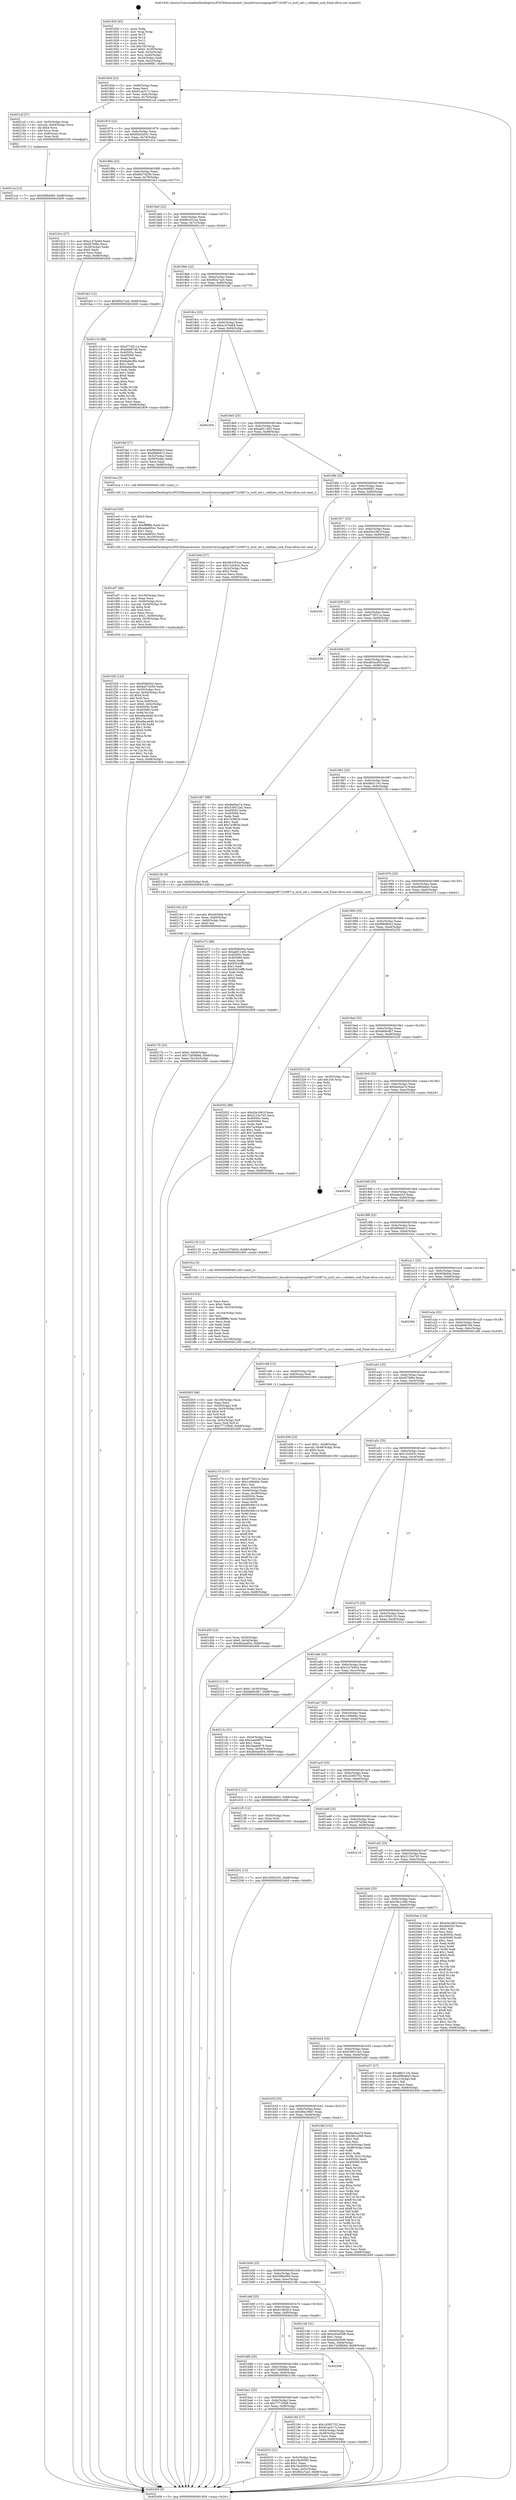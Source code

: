 digraph "0x401830" {
  label = "0x401830 (/mnt/c/Users/mathe/Desktop/tcc/POCII/binaries/extr_linuxdriversstagingrtl8712rtl871x_ioctl_set.c_validate_ssid_Final-ollvm.out::main(0))"
  labelloc = "t"
  node[shape=record]

  Entry [label="",width=0.3,height=0.3,shape=circle,fillcolor=black,style=filled]
  "0x40185d" [label="{
     0x40185d [23]\l
     | [instrs]\l
     &nbsp;&nbsp;0x40185d \<+3\>: mov -0x68(%rbp),%eax\l
     &nbsp;&nbsp;0x401860 \<+2\>: mov %eax,%ecx\l
     &nbsp;&nbsp;0x401862 \<+6\>: sub $0x81ae317c,%ecx\l
     &nbsp;&nbsp;0x401868 \<+3\>: mov %eax,-0x6c(%rbp)\l
     &nbsp;&nbsp;0x40186b \<+3\>: mov %ecx,-0x70(%rbp)\l
     &nbsp;&nbsp;0x40186e \<+6\>: je 00000000004021af \<main+0x97f\>\l
  }"]
  "0x4021af" [label="{
     0x4021af [27]\l
     | [instrs]\l
     &nbsp;&nbsp;0x4021af \<+4\>: mov -0x50(%rbp),%rax\l
     &nbsp;&nbsp;0x4021b3 \<+4\>: movslq -0x64(%rbp),%rcx\l
     &nbsp;&nbsp;0x4021b7 \<+4\>: shl $0x4,%rcx\l
     &nbsp;&nbsp;0x4021bb \<+3\>: add %rcx,%rax\l
     &nbsp;&nbsp;0x4021be \<+4\>: mov 0x8(%rax),%rax\l
     &nbsp;&nbsp;0x4021c2 \<+3\>: mov %rax,%rdi\l
     &nbsp;&nbsp;0x4021c5 \<+5\>: call 0000000000401030 \<free@plt\>\l
     | [calls]\l
     &nbsp;&nbsp;0x401030 \{1\} (unknown)\l
  }"]
  "0x401874" [label="{
     0x401874 [22]\l
     | [instrs]\l
     &nbsp;&nbsp;0x401874 \<+5\>: jmp 0000000000401879 \<main+0x49\>\l
     &nbsp;&nbsp;0x401879 \<+3\>: mov -0x6c(%rbp),%eax\l
     &nbsp;&nbsp;0x40187c \<+5\>: sub $0x82b2a051,%eax\l
     &nbsp;&nbsp;0x401881 \<+3\>: mov %eax,-0x74(%rbp)\l
     &nbsp;&nbsp;0x401884 \<+6\>: je 0000000000401d1e \<main+0x4ee\>\l
  }"]
  Exit [label="",width=0.3,height=0.3,shape=circle,fillcolor=black,style=filled,peripheries=2]
  "0x401d1e" [label="{
     0x401d1e [27]\l
     | [instrs]\l
     &nbsp;&nbsp;0x401d1e \<+5\>: mov $0xa147be64,%eax\l
     &nbsp;&nbsp;0x401d23 \<+5\>: mov $0xfd7bf9e,%ecx\l
     &nbsp;&nbsp;0x401d28 \<+3\>: mov -0x28(%rbp),%edx\l
     &nbsp;&nbsp;0x401d2b \<+3\>: cmp $0x0,%edx\l
     &nbsp;&nbsp;0x401d2e \<+3\>: cmove %ecx,%eax\l
     &nbsp;&nbsp;0x401d31 \<+3\>: mov %eax,-0x68(%rbp)\l
     &nbsp;&nbsp;0x401d34 \<+5\>: jmp 0000000000402409 \<main+0xbd9\>\l
  }"]
  "0x40188a" [label="{
     0x40188a [22]\l
     | [instrs]\l
     &nbsp;&nbsp;0x40188a \<+5\>: jmp 000000000040188f \<main+0x5f\>\l
     &nbsp;&nbsp;0x40188f \<+3\>: mov -0x6c(%rbp),%eax\l
     &nbsp;&nbsp;0x401892 \<+5\>: sub $0x8a07d256,%eax\l
     &nbsp;&nbsp;0x401897 \<+3\>: mov %eax,-0x78(%rbp)\l
     &nbsp;&nbsp;0x40189a \<+6\>: je 0000000000401fa3 \<main+0x773\>\l
  }"]
  "0x402201" [label="{
     0x402201 [12]\l
     | [instrs]\l
     &nbsp;&nbsp;0x402201 \<+7\>: movl $0x185b51f2,-0x68(%rbp)\l
     &nbsp;&nbsp;0x402208 \<+5\>: jmp 0000000000402409 \<main+0xbd9\>\l
  }"]
  "0x401fa3" [label="{
     0x401fa3 [12]\l
     | [instrs]\l
     &nbsp;&nbsp;0x401fa3 \<+7\>: movl $0x9f2a7ca5,-0x68(%rbp)\l
     &nbsp;&nbsp;0x401faa \<+5\>: jmp 0000000000402409 \<main+0xbd9\>\l
  }"]
  "0x4018a0" [label="{
     0x4018a0 [22]\l
     | [instrs]\l
     &nbsp;&nbsp;0x4018a0 \<+5\>: jmp 00000000004018a5 \<main+0x75\>\l
     &nbsp;&nbsp;0x4018a5 \<+3\>: mov -0x6c(%rbp),%eax\l
     &nbsp;&nbsp;0x4018a8 \<+5\>: sub $0x9b3351ea,%eax\l
     &nbsp;&nbsp;0x4018ad \<+3\>: mov %eax,-0x7c(%rbp)\l
     &nbsp;&nbsp;0x4018b0 \<+6\>: je 0000000000401c10 \<main+0x3e0\>\l
  }"]
  "0x4021ca" [label="{
     0x4021ca [12]\l
     | [instrs]\l
     &nbsp;&nbsp;0x4021ca \<+7\>: movl $0x59f6e060,-0x68(%rbp)\l
     &nbsp;&nbsp;0x4021d1 \<+5\>: jmp 0000000000402409 \<main+0xbd9\>\l
  }"]
  "0x401c10" [label="{
     0x401c10 [88]\l
     | [instrs]\l
     &nbsp;&nbsp;0x401c10 \<+5\>: mov $0xd77d511a,%eax\l
     &nbsp;&nbsp;0x401c15 \<+5\>: mov $0xb666746,%ecx\l
     &nbsp;&nbsp;0x401c1a \<+7\>: mov 0x40505c,%edx\l
     &nbsp;&nbsp;0x401c21 \<+7\>: mov 0x405060,%esi\l
     &nbsp;&nbsp;0x401c28 \<+2\>: mov %edx,%edi\l
     &nbsp;&nbsp;0x401c2a \<+6\>: add $0x6a6ecf6e,%edi\l
     &nbsp;&nbsp;0x401c30 \<+3\>: sub $0x1,%edi\l
     &nbsp;&nbsp;0x401c33 \<+6\>: sub $0x6a6ecf6e,%edi\l
     &nbsp;&nbsp;0x401c39 \<+3\>: imul %edi,%edx\l
     &nbsp;&nbsp;0x401c3c \<+3\>: and $0x1,%edx\l
     &nbsp;&nbsp;0x401c3f \<+3\>: cmp $0x0,%edx\l
     &nbsp;&nbsp;0x401c42 \<+4\>: sete %r8b\l
     &nbsp;&nbsp;0x401c46 \<+3\>: cmp $0xa,%esi\l
     &nbsp;&nbsp;0x401c49 \<+4\>: setl %r9b\l
     &nbsp;&nbsp;0x401c4d \<+3\>: mov %r8b,%r10b\l
     &nbsp;&nbsp;0x401c50 \<+3\>: and %r9b,%r10b\l
     &nbsp;&nbsp;0x401c53 \<+3\>: xor %r9b,%r8b\l
     &nbsp;&nbsp;0x401c56 \<+3\>: or %r8b,%r10b\l
     &nbsp;&nbsp;0x401c59 \<+4\>: test $0x1,%r10b\l
     &nbsp;&nbsp;0x401c5d \<+3\>: cmovne %ecx,%eax\l
     &nbsp;&nbsp;0x401c60 \<+3\>: mov %eax,-0x68(%rbp)\l
     &nbsp;&nbsp;0x401c63 \<+5\>: jmp 0000000000402409 \<main+0xbd9\>\l
  }"]
  "0x4018b6" [label="{
     0x4018b6 [22]\l
     | [instrs]\l
     &nbsp;&nbsp;0x4018b6 \<+5\>: jmp 00000000004018bb \<main+0x8b\>\l
     &nbsp;&nbsp;0x4018bb \<+3\>: mov -0x6c(%rbp),%eax\l
     &nbsp;&nbsp;0x4018be \<+5\>: sub $0x9f2a7ca5,%eax\l
     &nbsp;&nbsp;0x4018c3 \<+3\>: mov %eax,-0x80(%rbp)\l
     &nbsp;&nbsp;0x4018c6 \<+6\>: je 0000000000401faf \<main+0x77f\>\l
  }"]
  "0x40217b" [label="{
     0x40217b [25]\l
     | [instrs]\l
     &nbsp;&nbsp;0x40217b \<+7\>: movl $0x0,-0x64(%rbp)\l
     &nbsp;&nbsp;0x402182 \<+7\>: movl $0x72d58b8d,-0x68(%rbp)\l
     &nbsp;&nbsp;0x402189 \<+6\>: mov %eax,-0x10c(%rbp)\l
     &nbsp;&nbsp;0x40218f \<+5\>: jmp 0000000000402409 \<main+0xbd9\>\l
  }"]
  "0x401faf" [label="{
     0x401faf [27]\l
     | [instrs]\l
     &nbsp;&nbsp;0x401faf \<+5\>: mov $0xf98d8dc3,%eax\l
     &nbsp;&nbsp;0x401fb4 \<+5\>: mov $0x86bbd13,%ecx\l
     &nbsp;&nbsp;0x401fb9 \<+3\>: mov -0x5c(%rbp),%edx\l
     &nbsp;&nbsp;0x401fbc \<+3\>: cmp -0x58(%rbp),%edx\l
     &nbsp;&nbsp;0x401fbf \<+3\>: cmovl %ecx,%eax\l
     &nbsp;&nbsp;0x401fc2 \<+3\>: mov %eax,-0x68(%rbp)\l
     &nbsp;&nbsp;0x401fc5 \<+5\>: jmp 0000000000402409 \<main+0xbd9\>\l
  }"]
  "0x4018cc" [label="{
     0x4018cc [25]\l
     | [instrs]\l
     &nbsp;&nbsp;0x4018cc \<+5\>: jmp 00000000004018d1 \<main+0xa1\>\l
     &nbsp;&nbsp;0x4018d1 \<+3\>: mov -0x6c(%rbp),%eax\l
     &nbsp;&nbsp;0x4018d4 \<+5\>: sub $0xa147be64,%eax\l
     &nbsp;&nbsp;0x4018d9 \<+6\>: mov %eax,-0x84(%rbp)\l
     &nbsp;&nbsp;0x4018df \<+6\>: je 000000000040220d \<main+0x9dd\>\l
  }"]
  "0x402164" [label="{
     0x402164 [23]\l
     | [instrs]\l
     &nbsp;&nbsp;0x402164 \<+10\>: movabs $0x4030b6,%rdi\l
     &nbsp;&nbsp;0x40216e \<+3\>: mov %eax,-0x60(%rbp)\l
     &nbsp;&nbsp;0x402171 \<+3\>: mov -0x60(%rbp),%esi\l
     &nbsp;&nbsp;0x402174 \<+2\>: mov $0x0,%al\l
     &nbsp;&nbsp;0x402176 \<+5\>: call 0000000000401040 \<printf@plt\>\l
     | [calls]\l
     &nbsp;&nbsp;0x401040 \{1\} (unknown)\l
  }"]
  "0x40220d" [label="{
     0x40220d\l
  }", style=dashed]
  "0x4018e5" [label="{
     0x4018e5 [25]\l
     | [instrs]\l
     &nbsp;&nbsp;0x4018e5 \<+5\>: jmp 00000000004018ea \<main+0xba\>\l
     &nbsp;&nbsp;0x4018ea \<+3\>: mov -0x6c(%rbp),%eax\l
     &nbsp;&nbsp;0x4018ed \<+5\>: sub $0xabf11402,%eax\l
     &nbsp;&nbsp;0x4018f2 \<+6\>: mov %eax,-0x88(%rbp)\l
     &nbsp;&nbsp;0x4018f8 \<+6\>: je 0000000000401eca \<main+0x69a\>\l
  }"]
  "0x401bba" [label="{
     0x401bba\l
  }", style=dashed]
  "0x401eca" [label="{
     0x401eca [5]\l
     | [instrs]\l
     &nbsp;&nbsp;0x401eca \<+5\>: call 0000000000401160 \<next_i\>\l
     | [calls]\l
     &nbsp;&nbsp;0x401160 \{1\} (/mnt/c/Users/mathe/Desktop/tcc/POCII/binaries/extr_linuxdriversstagingrtl8712rtl871x_ioctl_set.c_validate_ssid_Final-ollvm.out::next_i)\l
  }"]
  "0x4018fe" [label="{
     0x4018fe [25]\l
     | [instrs]\l
     &nbsp;&nbsp;0x4018fe \<+5\>: jmp 0000000000401903 \<main+0xd3\>\l
     &nbsp;&nbsp;0x401903 \<+3\>: mov -0x6c(%rbp),%eax\l
     &nbsp;&nbsp;0x401906 \<+5\>: sub $0xc0e96fd1,%eax\l
     &nbsp;&nbsp;0x40190b \<+6\>: mov %eax,-0x8c(%rbp)\l
     &nbsp;&nbsp;0x401911 \<+6\>: je 0000000000401bdd \<main+0x3ad\>\l
  }"]
  "0x402033" [label="{
     0x402033 [31]\l
     | [instrs]\l
     &nbsp;&nbsp;0x402033 \<+3\>: mov -0x5c(%rbp),%eax\l
     &nbsp;&nbsp;0x402036 \<+5\>: sub $0x1fa30093,%eax\l
     &nbsp;&nbsp;0x40203b \<+3\>: add $0x1,%eax\l
     &nbsp;&nbsp;0x40203e \<+5\>: add $0x1fa30093,%eax\l
     &nbsp;&nbsp;0x402043 \<+3\>: mov %eax,-0x5c(%rbp)\l
     &nbsp;&nbsp;0x402046 \<+7\>: movl $0x9f2a7ca5,-0x68(%rbp)\l
     &nbsp;&nbsp;0x40204d \<+5\>: jmp 0000000000402409 \<main+0xbd9\>\l
  }"]
  "0x401bdd" [label="{
     0x401bdd [27]\l
     | [instrs]\l
     &nbsp;&nbsp;0x401bdd \<+5\>: mov $0x9b3351ea,%eax\l
     &nbsp;&nbsp;0x401be2 \<+5\>: mov $0x12cfc63c,%ecx\l
     &nbsp;&nbsp;0x401be7 \<+3\>: mov -0x2c(%rbp),%edx\l
     &nbsp;&nbsp;0x401bea \<+3\>: cmp $0x2,%edx\l
     &nbsp;&nbsp;0x401bed \<+3\>: cmovne %ecx,%eax\l
     &nbsp;&nbsp;0x401bf0 \<+3\>: mov %eax,-0x68(%rbp)\l
     &nbsp;&nbsp;0x401bf3 \<+5\>: jmp 0000000000402409 \<main+0xbd9\>\l
  }"]
  "0x401917" [label="{
     0x401917 [25]\l
     | [instrs]\l
     &nbsp;&nbsp;0x401917 \<+5\>: jmp 000000000040191c \<main+0xec\>\l
     &nbsp;&nbsp;0x40191c \<+3\>: mov -0x6c(%rbp),%eax\l
     &nbsp;&nbsp;0x40191f \<+5\>: sub $0xd3e1681f,%eax\l
     &nbsp;&nbsp;0x401924 \<+6\>: mov %eax,-0x90(%rbp)\l
     &nbsp;&nbsp;0x40192a \<+6\>: je 00000000004023f1 \<main+0xbc1\>\l
  }"]
  "0x402409" [label="{
     0x402409 [5]\l
     | [instrs]\l
     &nbsp;&nbsp;0x402409 \<+5\>: jmp 000000000040185d \<main+0x2d\>\l
  }"]
  "0x401830" [label="{
     0x401830 [45]\l
     | [instrs]\l
     &nbsp;&nbsp;0x401830 \<+1\>: push %rbp\l
     &nbsp;&nbsp;0x401831 \<+3\>: mov %rsp,%rbp\l
     &nbsp;&nbsp;0x401834 \<+2\>: push %r15\l
     &nbsp;&nbsp;0x401836 \<+2\>: push %r14\l
     &nbsp;&nbsp;0x401838 \<+2\>: push %r12\l
     &nbsp;&nbsp;0x40183a \<+1\>: push %rbx\l
     &nbsp;&nbsp;0x40183b \<+7\>: sub $0x100,%rsp\l
     &nbsp;&nbsp;0x401842 \<+7\>: movl $0x0,-0x30(%rbp)\l
     &nbsp;&nbsp;0x401849 \<+3\>: mov %edi,-0x34(%rbp)\l
     &nbsp;&nbsp;0x40184c \<+4\>: mov %rsi,-0x40(%rbp)\l
     &nbsp;&nbsp;0x401850 \<+3\>: mov -0x34(%rbp),%edi\l
     &nbsp;&nbsp;0x401853 \<+3\>: mov %edi,-0x2c(%rbp)\l
     &nbsp;&nbsp;0x401856 \<+7\>: movl $0xc0e96fd1,-0x68(%rbp)\l
  }"]
  "0x401ba1" [label="{
     0x401ba1 [25]\l
     | [instrs]\l
     &nbsp;&nbsp;0x401ba1 \<+5\>: jmp 0000000000401ba6 \<main+0x376\>\l
     &nbsp;&nbsp;0x401ba6 \<+3\>: mov -0x6c(%rbp),%eax\l
     &nbsp;&nbsp;0x401ba9 \<+5\>: sub $0x7771f5b8,%eax\l
     &nbsp;&nbsp;0x401bae \<+6\>: mov %eax,-0xf8(%rbp)\l
     &nbsp;&nbsp;0x401bb4 \<+6\>: je 0000000000402033 \<main+0x803\>\l
  }"]
  "0x4023f1" [label="{
     0x4023f1\l
  }", style=dashed]
  "0x401930" [label="{
     0x401930 [25]\l
     | [instrs]\l
     &nbsp;&nbsp;0x401930 \<+5\>: jmp 0000000000401935 \<main+0x105\>\l
     &nbsp;&nbsp;0x401935 \<+3\>: mov -0x6c(%rbp),%eax\l
     &nbsp;&nbsp;0x401938 \<+5\>: sub $0xd77d511a,%eax\l
     &nbsp;&nbsp;0x40193d \<+6\>: mov %eax,-0x94(%rbp)\l
     &nbsp;&nbsp;0x401943 \<+6\>: je 0000000000402338 \<main+0xb08\>\l
  }"]
  "0x402194" [label="{
     0x402194 [27]\l
     | [instrs]\l
     &nbsp;&nbsp;0x402194 \<+5\>: mov $0x1d392752,%eax\l
     &nbsp;&nbsp;0x402199 \<+5\>: mov $0x81ae317c,%ecx\l
     &nbsp;&nbsp;0x40219e \<+3\>: mov -0x64(%rbp),%edx\l
     &nbsp;&nbsp;0x4021a1 \<+3\>: cmp -0x48(%rbp),%edx\l
     &nbsp;&nbsp;0x4021a4 \<+3\>: cmovl %ecx,%eax\l
     &nbsp;&nbsp;0x4021a7 \<+3\>: mov %eax,-0x68(%rbp)\l
     &nbsp;&nbsp;0x4021aa \<+5\>: jmp 0000000000402409 \<main+0xbd9\>\l
  }"]
  "0x402338" [label="{
     0x402338\l
  }", style=dashed]
  "0x401949" [label="{
     0x401949 [25]\l
     | [instrs]\l
     &nbsp;&nbsp;0x401949 \<+5\>: jmp 000000000040194e \<main+0x11e\>\l
     &nbsp;&nbsp;0x40194e \<+3\>: mov -0x6c(%rbp),%eax\l
     &nbsp;&nbsp;0x401951 \<+5\>: sub $0xdb5aed54,%eax\l
     &nbsp;&nbsp;0x401956 \<+6\>: mov %eax,-0x98(%rbp)\l
     &nbsp;&nbsp;0x40195c \<+6\>: je 0000000000401d67 \<main+0x537\>\l
  }"]
  "0x401b88" [label="{
     0x401b88 [25]\l
     | [instrs]\l
     &nbsp;&nbsp;0x401b88 \<+5\>: jmp 0000000000401b8d \<main+0x35d\>\l
     &nbsp;&nbsp;0x401b8d \<+3\>: mov -0x6c(%rbp),%eax\l
     &nbsp;&nbsp;0x401b90 \<+5\>: sub $0x72d58b8d,%eax\l
     &nbsp;&nbsp;0x401b95 \<+6\>: mov %eax,-0xf4(%rbp)\l
     &nbsp;&nbsp;0x401b9b \<+6\>: je 0000000000402194 \<main+0x964\>\l
  }"]
  "0x401d67" [label="{
     0x401d67 [88]\l
     | [instrs]\l
     &nbsp;&nbsp;0x401d67 \<+5\>: mov $0xfee0aa74,%eax\l
     &nbsp;&nbsp;0x401d6c \<+5\>: mov $0x539512e2,%ecx\l
     &nbsp;&nbsp;0x401d71 \<+7\>: mov 0x40505c,%edx\l
     &nbsp;&nbsp;0x401d78 \<+7\>: mov 0x405060,%esi\l
     &nbsp;&nbsp;0x401d7f \<+2\>: mov %edx,%edi\l
     &nbsp;&nbsp;0x401d81 \<+6\>: sub $0x7a3ffc5e,%edi\l
     &nbsp;&nbsp;0x401d87 \<+3\>: sub $0x1,%edi\l
     &nbsp;&nbsp;0x401d8a \<+6\>: add $0x7a3ffc5e,%edi\l
     &nbsp;&nbsp;0x401d90 \<+3\>: imul %edi,%edx\l
     &nbsp;&nbsp;0x401d93 \<+3\>: and $0x1,%edx\l
     &nbsp;&nbsp;0x401d96 \<+3\>: cmp $0x0,%edx\l
     &nbsp;&nbsp;0x401d99 \<+4\>: sete %r8b\l
     &nbsp;&nbsp;0x401d9d \<+3\>: cmp $0xa,%esi\l
     &nbsp;&nbsp;0x401da0 \<+4\>: setl %r9b\l
     &nbsp;&nbsp;0x401da4 \<+3\>: mov %r8b,%r10b\l
     &nbsp;&nbsp;0x401da7 \<+3\>: and %r9b,%r10b\l
     &nbsp;&nbsp;0x401daa \<+3\>: xor %r9b,%r8b\l
     &nbsp;&nbsp;0x401dad \<+3\>: or %r8b,%r10b\l
     &nbsp;&nbsp;0x401db0 \<+4\>: test $0x1,%r10b\l
     &nbsp;&nbsp;0x401db4 \<+3\>: cmovne %ecx,%eax\l
     &nbsp;&nbsp;0x401db7 \<+3\>: mov %eax,-0x68(%rbp)\l
     &nbsp;&nbsp;0x401dba \<+5\>: jmp 0000000000402409 \<main+0xbd9\>\l
  }"]
  "0x401962" [label="{
     0x401962 [25]\l
     | [instrs]\l
     &nbsp;&nbsp;0x401962 \<+5\>: jmp 0000000000401967 \<main+0x137\>\l
     &nbsp;&nbsp;0x401967 \<+3\>: mov -0x6c(%rbp),%eax\l
     &nbsp;&nbsp;0x40196a \<+5\>: sub $0xdfe5110c,%eax\l
     &nbsp;&nbsp;0x40196f \<+6\>: mov %eax,-0x9c(%rbp)\l
     &nbsp;&nbsp;0x401975 \<+6\>: je 000000000040215b \<main+0x92b\>\l
  }"]
  "0x402306" [label="{
     0x402306\l
  }", style=dashed]
  "0x40215b" [label="{
     0x40215b [9]\l
     | [instrs]\l
     &nbsp;&nbsp;0x40215b \<+4\>: mov -0x50(%rbp),%rdi\l
     &nbsp;&nbsp;0x40215f \<+5\>: call 0000000000401240 \<validate_ssid\>\l
     | [calls]\l
     &nbsp;&nbsp;0x401240 \{1\} (/mnt/c/Users/mathe/Desktop/tcc/POCII/binaries/extr_linuxdriversstagingrtl8712rtl871x_ioctl_set.c_validate_ssid_Final-ollvm.out::validate_ssid)\l
  }"]
  "0x40197b" [label="{
     0x40197b [25]\l
     | [instrs]\l
     &nbsp;&nbsp;0x40197b \<+5\>: jmp 0000000000401980 \<main+0x150\>\l
     &nbsp;&nbsp;0x401980 \<+3\>: mov -0x6c(%rbp),%eax\l
     &nbsp;&nbsp;0x401983 \<+5\>: sub $0xe980a6a5,%eax\l
     &nbsp;&nbsp;0x401988 \<+6\>: mov %eax,-0xa0(%rbp)\l
     &nbsp;&nbsp;0x40198e \<+6\>: je 0000000000401e72 \<main+0x642\>\l
  }"]
  "0x401b6f" [label="{
     0x401b6f [25]\l
     | [instrs]\l
     &nbsp;&nbsp;0x401b6f \<+5\>: jmp 0000000000401b74 \<main+0x344\>\l
     &nbsp;&nbsp;0x401b74 \<+3\>: mov -0x6c(%rbp),%eax\l
     &nbsp;&nbsp;0x401b77 \<+5\>: sub $0x61482bc3,%eax\l
     &nbsp;&nbsp;0x401b7c \<+6\>: mov %eax,-0xf0(%rbp)\l
     &nbsp;&nbsp;0x401b82 \<+6\>: je 0000000000402306 \<main+0xad6\>\l
  }"]
  "0x401e72" [label="{
     0x401e72 [88]\l
     | [instrs]\l
     &nbsp;&nbsp;0x401e72 \<+5\>: mov $0x95db944,%eax\l
     &nbsp;&nbsp;0x401e77 \<+5\>: mov $0xabf11402,%ecx\l
     &nbsp;&nbsp;0x401e7c \<+7\>: mov 0x40505c,%edx\l
     &nbsp;&nbsp;0x401e83 \<+7\>: mov 0x405060,%esi\l
     &nbsp;&nbsp;0x401e8a \<+2\>: mov %edx,%edi\l
     &nbsp;&nbsp;0x401e8c \<+6\>: add $0x9352eff8,%edi\l
     &nbsp;&nbsp;0x401e92 \<+3\>: sub $0x1,%edi\l
     &nbsp;&nbsp;0x401e95 \<+6\>: sub $0x9352eff8,%edi\l
     &nbsp;&nbsp;0x401e9b \<+3\>: imul %edi,%edx\l
     &nbsp;&nbsp;0x401e9e \<+3\>: and $0x1,%edx\l
     &nbsp;&nbsp;0x401ea1 \<+3\>: cmp $0x0,%edx\l
     &nbsp;&nbsp;0x401ea4 \<+4\>: sete %r8b\l
     &nbsp;&nbsp;0x401ea8 \<+3\>: cmp $0xa,%esi\l
     &nbsp;&nbsp;0x401eab \<+4\>: setl %r9b\l
     &nbsp;&nbsp;0x401eaf \<+3\>: mov %r8b,%r10b\l
     &nbsp;&nbsp;0x401eb2 \<+3\>: and %r9b,%r10b\l
     &nbsp;&nbsp;0x401eb5 \<+3\>: xor %r9b,%r8b\l
     &nbsp;&nbsp;0x401eb8 \<+3\>: or %r8b,%r10b\l
     &nbsp;&nbsp;0x401ebb \<+4\>: test $0x1,%r10b\l
     &nbsp;&nbsp;0x401ebf \<+3\>: cmovne %ecx,%eax\l
     &nbsp;&nbsp;0x401ec2 \<+3\>: mov %eax,-0x68(%rbp)\l
     &nbsp;&nbsp;0x401ec5 \<+5\>: jmp 0000000000402409 \<main+0xbd9\>\l
  }"]
  "0x401994" [label="{
     0x401994 [25]\l
     | [instrs]\l
     &nbsp;&nbsp;0x401994 \<+5\>: jmp 0000000000401999 \<main+0x169\>\l
     &nbsp;&nbsp;0x401999 \<+3\>: mov -0x6c(%rbp),%eax\l
     &nbsp;&nbsp;0x40199c \<+5\>: sub $0xf98d8dc3,%eax\l
     &nbsp;&nbsp;0x4019a1 \<+6\>: mov %eax,-0xa4(%rbp)\l
     &nbsp;&nbsp;0x4019a7 \<+6\>: je 0000000000402052 \<main+0x822\>\l
  }"]
  "0x4021d6" [label="{
     0x4021d6 [31]\l
     | [instrs]\l
     &nbsp;&nbsp;0x4021d6 \<+3\>: mov -0x64(%rbp),%eax\l
     &nbsp;&nbsp;0x4021d9 \<+5\>: add $0xa45ed5d6,%eax\l
     &nbsp;&nbsp;0x4021de \<+3\>: add $0x1,%eax\l
     &nbsp;&nbsp;0x4021e1 \<+5\>: sub $0xa45ed5d6,%eax\l
     &nbsp;&nbsp;0x4021e6 \<+3\>: mov %eax,-0x64(%rbp)\l
     &nbsp;&nbsp;0x4021e9 \<+7\>: movl $0x72d58b8d,-0x68(%rbp)\l
     &nbsp;&nbsp;0x4021f0 \<+5\>: jmp 0000000000402409 \<main+0xbd9\>\l
  }"]
  "0x402052" [label="{
     0x402052 [88]\l
     | [instrs]\l
     &nbsp;&nbsp;0x402052 \<+5\>: mov $0xd3e1681f,%eax\l
     &nbsp;&nbsp;0x402057 \<+5\>: mov $0x2133e745,%ecx\l
     &nbsp;&nbsp;0x40205c \<+7\>: mov 0x40505c,%edx\l
     &nbsp;&nbsp;0x402063 \<+7\>: mov 0x405060,%esi\l
     &nbsp;&nbsp;0x40206a \<+2\>: mov %edx,%edi\l
     &nbsp;&nbsp;0x40206c \<+6\>: sub $0x7ac84ece,%edi\l
     &nbsp;&nbsp;0x402072 \<+3\>: sub $0x1,%edi\l
     &nbsp;&nbsp;0x402075 \<+6\>: add $0x7ac84ece,%edi\l
     &nbsp;&nbsp;0x40207b \<+3\>: imul %edi,%edx\l
     &nbsp;&nbsp;0x40207e \<+3\>: and $0x1,%edx\l
     &nbsp;&nbsp;0x402081 \<+3\>: cmp $0x0,%edx\l
     &nbsp;&nbsp;0x402084 \<+4\>: sete %r8b\l
     &nbsp;&nbsp;0x402088 \<+3\>: cmp $0xa,%esi\l
     &nbsp;&nbsp;0x40208b \<+4\>: setl %r9b\l
     &nbsp;&nbsp;0x40208f \<+3\>: mov %r8b,%r10b\l
     &nbsp;&nbsp;0x402092 \<+3\>: and %r9b,%r10b\l
     &nbsp;&nbsp;0x402095 \<+3\>: xor %r9b,%r8b\l
     &nbsp;&nbsp;0x402098 \<+3\>: or %r8b,%r10b\l
     &nbsp;&nbsp;0x40209b \<+4\>: test $0x1,%r10b\l
     &nbsp;&nbsp;0x40209f \<+3\>: cmovne %ecx,%eax\l
     &nbsp;&nbsp;0x4020a2 \<+3\>: mov %eax,-0x68(%rbp)\l
     &nbsp;&nbsp;0x4020a5 \<+5\>: jmp 0000000000402409 \<main+0xbd9\>\l
  }"]
  "0x4019ad" [label="{
     0x4019ad [25]\l
     | [instrs]\l
     &nbsp;&nbsp;0x4019ad \<+5\>: jmp 00000000004019b2 \<main+0x182\>\l
     &nbsp;&nbsp;0x4019b2 \<+3\>: mov -0x6c(%rbp),%eax\l
     &nbsp;&nbsp;0x4019b5 \<+5\>: sub $0xfa69cdb7,%eax\l
     &nbsp;&nbsp;0x4019ba \<+6\>: mov %eax,-0xa8(%rbp)\l
     &nbsp;&nbsp;0x4019c0 \<+6\>: je 0000000000402325 \<main+0xaf5\>\l
  }"]
  "0x401b56" [label="{
     0x401b56 [25]\l
     | [instrs]\l
     &nbsp;&nbsp;0x401b56 \<+5\>: jmp 0000000000401b5b \<main+0x32b\>\l
     &nbsp;&nbsp;0x401b5b \<+3\>: mov -0x6c(%rbp),%eax\l
     &nbsp;&nbsp;0x401b5e \<+5\>: sub $0x59f6e060,%eax\l
     &nbsp;&nbsp;0x401b63 \<+6\>: mov %eax,-0xec(%rbp)\l
     &nbsp;&nbsp;0x401b69 \<+6\>: je 00000000004021d6 \<main+0x9a6\>\l
  }"]
  "0x402325" [label="{
     0x402325 [19]\l
     | [instrs]\l
     &nbsp;&nbsp;0x402325 \<+3\>: mov -0x30(%rbp),%eax\l
     &nbsp;&nbsp;0x402328 \<+7\>: add $0x100,%rsp\l
     &nbsp;&nbsp;0x40232f \<+1\>: pop %rbx\l
     &nbsp;&nbsp;0x402330 \<+2\>: pop %r12\l
     &nbsp;&nbsp;0x402332 \<+2\>: pop %r14\l
     &nbsp;&nbsp;0x402334 \<+2\>: pop %r15\l
     &nbsp;&nbsp;0x402336 \<+1\>: pop %rbp\l
     &nbsp;&nbsp;0x402337 \<+1\>: ret\l
  }"]
  "0x4019c6" [label="{
     0x4019c6 [25]\l
     | [instrs]\l
     &nbsp;&nbsp;0x4019c6 \<+5\>: jmp 00000000004019cb \<main+0x19b\>\l
     &nbsp;&nbsp;0x4019cb \<+3\>: mov -0x6c(%rbp),%eax\l
     &nbsp;&nbsp;0x4019ce \<+5\>: sub $0xfee0aa74,%eax\l
     &nbsp;&nbsp;0x4019d3 \<+6\>: mov %eax,-0xac(%rbp)\l
     &nbsp;&nbsp;0x4019d9 \<+6\>: je 0000000000402354 \<main+0xb24\>\l
  }"]
  "0x402271" [label="{
     0x402271\l
  }", style=dashed]
  "0x402354" [label="{
     0x402354\l
  }", style=dashed]
  "0x4019df" [label="{
     0x4019df [25]\l
     | [instrs]\l
     &nbsp;&nbsp;0x4019df \<+5\>: jmp 00000000004019e4 \<main+0x1b4\>\l
     &nbsp;&nbsp;0x4019e4 \<+3\>: mov -0x6c(%rbp),%eax\l
     &nbsp;&nbsp;0x4019e7 \<+5\>: sub $0x4de203,%eax\l
     &nbsp;&nbsp;0x4019ec \<+6\>: mov %eax,-0xb0(%rbp)\l
     &nbsp;&nbsp;0x4019f2 \<+6\>: je 0000000000402130 \<main+0x900\>\l
  }"]
  "0x402003" [label="{
     0x402003 [48]\l
     | [instrs]\l
     &nbsp;&nbsp;0x402003 \<+6\>: mov -0x108(%rbp),%ecx\l
     &nbsp;&nbsp;0x402009 \<+3\>: imul %eax,%ecx\l
     &nbsp;&nbsp;0x40200c \<+4\>: mov -0x50(%rbp),%r8\l
     &nbsp;&nbsp;0x402010 \<+4\>: movslq -0x54(%rbp),%r9\l
     &nbsp;&nbsp;0x402014 \<+4\>: shl $0x4,%r9\l
     &nbsp;&nbsp;0x402018 \<+3\>: add %r9,%r8\l
     &nbsp;&nbsp;0x40201b \<+4\>: mov 0x8(%r8),%r8\l
     &nbsp;&nbsp;0x40201f \<+4\>: movslq -0x5c(%rbp),%r9\l
     &nbsp;&nbsp;0x402023 \<+4\>: mov %ecx,(%r8,%r9,4)\l
     &nbsp;&nbsp;0x402027 \<+7\>: movl $0x7771f5b8,-0x68(%rbp)\l
     &nbsp;&nbsp;0x40202e \<+5\>: jmp 0000000000402409 \<main+0xbd9\>\l
  }"]
  "0x402130" [label="{
     0x402130 [12]\l
     | [instrs]\l
     &nbsp;&nbsp;0x402130 \<+7\>: movl $0x1c27b924,-0x68(%rbp)\l
     &nbsp;&nbsp;0x402137 \<+5\>: jmp 0000000000402409 \<main+0xbd9\>\l
  }"]
  "0x4019f8" [label="{
     0x4019f8 [25]\l
     | [instrs]\l
     &nbsp;&nbsp;0x4019f8 \<+5\>: jmp 00000000004019fd \<main+0x1cd\>\l
     &nbsp;&nbsp;0x4019fd \<+3\>: mov -0x6c(%rbp),%eax\l
     &nbsp;&nbsp;0x401a00 \<+5\>: sub $0x86bbd13,%eax\l
     &nbsp;&nbsp;0x401a05 \<+6\>: mov %eax,-0xb4(%rbp)\l
     &nbsp;&nbsp;0x401a0b \<+6\>: je 0000000000401fca \<main+0x79a\>\l
  }"]
  "0x401fcf" [label="{
     0x401fcf [52]\l
     | [instrs]\l
     &nbsp;&nbsp;0x401fcf \<+2\>: xor %ecx,%ecx\l
     &nbsp;&nbsp;0x401fd1 \<+5\>: mov $0x2,%edx\l
     &nbsp;&nbsp;0x401fd6 \<+6\>: mov %edx,-0x104(%rbp)\l
     &nbsp;&nbsp;0x401fdc \<+1\>: cltd\l
     &nbsp;&nbsp;0x401fdd \<+6\>: mov -0x104(%rbp),%esi\l
     &nbsp;&nbsp;0x401fe3 \<+2\>: idiv %esi\l
     &nbsp;&nbsp;0x401fe5 \<+6\>: imul $0xfffffffe,%edx,%edx\l
     &nbsp;&nbsp;0x401feb \<+2\>: mov %ecx,%edi\l
     &nbsp;&nbsp;0x401fed \<+2\>: sub %edx,%edi\l
     &nbsp;&nbsp;0x401fef \<+2\>: mov %ecx,%edx\l
     &nbsp;&nbsp;0x401ff1 \<+3\>: sub $0x1,%edx\l
     &nbsp;&nbsp;0x401ff4 \<+2\>: add %edx,%edi\l
     &nbsp;&nbsp;0x401ff6 \<+2\>: sub %edi,%ecx\l
     &nbsp;&nbsp;0x401ff8 \<+6\>: mov %ecx,-0x108(%rbp)\l
     &nbsp;&nbsp;0x401ffe \<+5\>: call 0000000000401160 \<next_i\>\l
     | [calls]\l
     &nbsp;&nbsp;0x401160 \{1\} (/mnt/c/Users/mathe/Desktop/tcc/POCII/binaries/extr_linuxdriversstagingrtl8712rtl871x_ioctl_set.c_validate_ssid_Final-ollvm.out::next_i)\l
  }"]
  "0x401fca" [label="{
     0x401fca [5]\l
     | [instrs]\l
     &nbsp;&nbsp;0x401fca \<+5\>: call 0000000000401160 \<next_i\>\l
     | [calls]\l
     &nbsp;&nbsp;0x401160 \{1\} (/mnt/c/Users/mathe/Desktop/tcc/POCII/binaries/extr_linuxdriversstagingrtl8712rtl871x_ioctl_set.c_validate_ssid_Final-ollvm.out::next_i)\l
  }"]
  "0x401a11" [label="{
     0x401a11 [25]\l
     | [instrs]\l
     &nbsp;&nbsp;0x401a11 \<+5\>: jmp 0000000000401a16 \<main+0x1e6\>\l
     &nbsp;&nbsp;0x401a16 \<+3\>: mov -0x6c(%rbp),%eax\l
     &nbsp;&nbsp;0x401a19 \<+5\>: sub $0x95db944,%eax\l
     &nbsp;&nbsp;0x401a1e \<+6\>: mov %eax,-0xb8(%rbp)\l
     &nbsp;&nbsp;0x401a24 \<+6\>: je 0000000000402360 \<main+0xb30\>\l
  }"]
  "0x401f28" [label="{
     0x401f28 [123]\l
     | [instrs]\l
     &nbsp;&nbsp;0x401f28 \<+5\>: mov $0x95db944,%ecx\l
     &nbsp;&nbsp;0x401f2d \<+5\>: mov $0x8a07d256,%edx\l
     &nbsp;&nbsp;0x401f32 \<+4\>: mov -0x50(%rbp),%rsi\l
     &nbsp;&nbsp;0x401f36 \<+4\>: movslq -0x54(%rbp),%rdi\l
     &nbsp;&nbsp;0x401f3a \<+4\>: shl $0x4,%rdi\l
     &nbsp;&nbsp;0x401f3e \<+3\>: add %rdi,%rsi\l
     &nbsp;&nbsp;0x401f41 \<+4\>: mov %rax,0x8(%rsi)\l
     &nbsp;&nbsp;0x401f45 \<+7\>: movl $0x0,-0x5c(%rbp)\l
     &nbsp;&nbsp;0x401f4c \<+8\>: mov 0x40505c,%r8d\l
     &nbsp;&nbsp;0x401f54 \<+8\>: mov 0x405060,%r9d\l
     &nbsp;&nbsp;0x401f5c \<+3\>: mov %r8d,%r10d\l
     &nbsp;&nbsp;0x401f5f \<+7\>: sub $0xa9aca646,%r10d\l
     &nbsp;&nbsp;0x401f66 \<+4\>: sub $0x1,%r10d\l
     &nbsp;&nbsp;0x401f6a \<+7\>: add $0xa9aca646,%r10d\l
     &nbsp;&nbsp;0x401f71 \<+4\>: imul %r10d,%r8d\l
     &nbsp;&nbsp;0x401f75 \<+4\>: and $0x1,%r8d\l
     &nbsp;&nbsp;0x401f79 \<+4\>: cmp $0x0,%r8d\l
     &nbsp;&nbsp;0x401f7d \<+4\>: sete %r11b\l
     &nbsp;&nbsp;0x401f81 \<+4\>: cmp $0xa,%r9d\l
     &nbsp;&nbsp;0x401f85 \<+3\>: setl %bl\l
     &nbsp;&nbsp;0x401f88 \<+3\>: mov %r11b,%r14b\l
     &nbsp;&nbsp;0x401f8b \<+3\>: and %bl,%r14b\l
     &nbsp;&nbsp;0x401f8e \<+3\>: xor %bl,%r11b\l
     &nbsp;&nbsp;0x401f91 \<+3\>: or %r11b,%r14b\l
     &nbsp;&nbsp;0x401f94 \<+4\>: test $0x1,%r14b\l
     &nbsp;&nbsp;0x401f98 \<+3\>: cmovne %edx,%ecx\l
     &nbsp;&nbsp;0x401f9b \<+3\>: mov %ecx,-0x68(%rbp)\l
     &nbsp;&nbsp;0x401f9e \<+5\>: jmp 0000000000402409 \<main+0xbd9\>\l
  }"]
  "0x402360" [label="{
     0x402360\l
  }", style=dashed]
  "0x401a2a" [label="{
     0x401a2a [25]\l
     | [instrs]\l
     &nbsp;&nbsp;0x401a2a \<+5\>: jmp 0000000000401a2f \<main+0x1ff\>\l
     &nbsp;&nbsp;0x401a2f \<+3\>: mov -0x6c(%rbp),%eax\l
     &nbsp;&nbsp;0x401a32 \<+5\>: sub $0xb666746,%eax\l
     &nbsp;&nbsp;0x401a37 \<+6\>: mov %eax,-0xbc(%rbp)\l
     &nbsp;&nbsp;0x401a3d \<+6\>: je 0000000000401c68 \<main+0x438\>\l
  }"]
  "0x401ef7" [label="{
     0x401ef7 [49]\l
     | [instrs]\l
     &nbsp;&nbsp;0x401ef7 \<+6\>: mov -0x100(%rbp),%ecx\l
     &nbsp;&nbsp;0x401efd \<+3\>: imul %eax,%ecx\l
     &nbsp;&nbsp;0x401f00 \<+4\>: mov -0x50(%rbp),%rsi\l
     &nbsp;&nbsp;0x401f04 \<+4\>: movslq -0x54(%rbp),%rdi\l
     &nbsp;&nbsp;0x401f08 \<+4\>: shl $0x4,%rdi\l
     &nbsp;&nbsp;0x401f0c \<+3\>: add %rdi,%rsi\l
     &nbsp;&nbsp;0x401f0f \<+2\>: mov %ecx,(%rsi)\l
     &nbsp;&nbsp;0x401f11 \<+7\>: movl $0x1,-0x58(%rbp)\l
     &nbsp;&nbsp;0x401f18 \<+4\>: movslq -0x58(%rbp),%rsi\l
     &nbsp;&nbsp;0x401f1c \<+4\>: shl $0x2,%rsi\l
     &nbsp;&nbsp;0x401f20 \<+3\>: mov %rsi,%rdi\l
     &nbsp;&nbsp;0x401f23 \<+5\>: call 0000000000401050 \<malloc@plt\>\l
     | [calls]\l
     &nbsp;&nbsp;0x401050 \{1\} (unknown)\l
  }"]
  "0x401c68" [label="{
     0x401c68 [13]\l
     | [instrs]\l
     &nbsp;&nbsp;0x401c68 \<+4\>: mov -0x40(%rbp),%rax\l
     &nbsp;&nbsp;0x401c6c \<+4\>: mov 0x8(%rax),%rdi\l
     &nbsp;&nbsp;0x401c70 \<+5\>: call 0000000000401060 \<atoi@plt\>\l
     | [calls]\l
     &nbsp;&nbsp;0x401060 \{1\} (unknown)\l
  }"]
  "0x401a43" [label="{
     0x401a43 [25]\l
     | [instrs]\l
     &nbsp;&nbsp;0x401a43 \<+5\>: jmp 0000000000401a48 \<main+0x218\>\l
     &nbsp;&nbsp;0x401a48 \<+3\>: mov -0x6c(%rbp),%eax\l
     &nbsp;&nbsp;0x401a4b \<+5\>: sub $0xfd7bf9e,%eax\l
     &nbsp;&nbsp;0x401a50 \<+6\>: mov %eax,-0xc0(%rbp)\l
     &nbsp;&nbsp;0x401a56 \<+6\>: je 0000000000401d39 \<main+0x509\>\l
  }"]
  "0x401c75" [label="{
     0x401c75 [157]\l
     | [instrs]\l
     &nbsp;&nbsp;0x401c75 \<+5\>: mov $0xd77d511a,%ecx\l
     &nbsp;&nbsp;0x401c7a \<+5\>: mov $0x1c69ebbc,%edx\l
     &nbsp;&nbsp;0x401c7f \<+3\>: mov $0x1,%sil\l
     &nbsp;&nbsp;0x401c82 \<+3\>: mov %eax,-0x44(%rbp)\l
     &nbsp;&nbsp;0x401c85 \<+3\>: mov -0x44(%rbp),%eax\l
     &nbsp;&nbsp;0x401c88 \<+3\>: mov %eax,-0x28(%rbp)\l
     &nbsp;&nbsp;0x401c8b \<+7\>: mov 0x40505c,%eax\l
     &nbsp;&nbsp;0x401c92 \<+8\>: mov 0x405060,%r8d\l
     &nbsp;&nbsp;0x401c9a \<+3\>: mov %eax,%r9d\l
     &nbsp;&nbsp;0x401c9d \<+7\>: sub $0x80c66c1d,%r9d\l
     &nbsp;&nbsp;0x401ca4 \<+4\>: sub $0x1,%r9d\l
     &nbsp;&nbsp;0x401ca8 \<+7\>: add $0x80c66c1d,%r9d\l
     &nbsp;&nbsp;0x401caf \<+4\>: imul %r9d,%eax\l
     &nbsp;&nbsp;0x401cb3 \<+3\>: and $0x1,%eax\l
     &nbsp;&nbsp;0x401cb6 \<+3\>: cmp $0x0,%eax\l
     &nbsp;&nbsp;0x401cb9 \<+4\>: sete %r10b\l
     &nbsp;&nbsp;0x401cbd \<+4\>: cmp $0xa,%r8d\l
     &nbsp;&nbsp;0x401cc1 \<+4\>: setl %r11b\l
     &nbsp;&nbsp;0x401cc5 \<+3\>: mov %r10b,%bl\l
     &nbsp;&nbsp;0x401cc8 \<+3\>: xor $0xff,%bl\l
     &nbsp;&nbsp;0x401ccb \<+3\>: mov %r11b,%r14b\l
     &nbsp;&nbsp;0x401cce \<+4\>: xor $0xff,%r14b\l
     &nbsp;&nbsp;0x401cd2 \<+4\>: xor $0x1,%sil\l
     &nbsp;&nbsp;0x401cd6 \<+3\>: mov %bl,%r15b\l
     &nbsp;&nbsp;0x401cd9 \<+4\>: and $0xff,%r15b\l
     &nbsp;&nbsp;0x401cdd \<+3\>: and %sil,%r10b\l
     &nbsp;&nbsp;0x401ce0 \<+3\>: mov %r14b,%r12b\l
     &nbsp;&nbsp;0x401ce3 \<+4\>: and $0xff,%r12b\l
     &nbsp;&nbsp;0x401ce7 \<+3\>: and %sil,%r11b\l
     &nbsp;&nbsp;0x401cea \<+3\>: or %r10b,%r15b\l
     &nbsp;&nbsp;0x401ced \<+3\>: or %r11b,%r12b\l
     &nbsp;&nbsp;0x401cf0 \<+3\>: xor %r12b,%r15b\l
     &nbsp;&nbsp;0x401cf3 \<+3\>: or %r14b,%bl\l
     &nbsp;&nbsp;0x401cf6 \<+3\>: xor $0xff,%bl\l
     &nbsp;&nbsp;0x401cf9 \<+4\>: or $0x1,%sil\l
     &nbsp;&nbsp;0x401cfd \<+3\>: and %sil,%bl\l
     &nbsp;&nbsp;0x401d00 \<+3\>: or %bl,%r15b\l
     &nbsp;&nbsp;0x401d03 \<+4\>: test $0x1,%r15b\l
     &nbsp;&nbsp;0x401d07 \<+3\>: cmovne %edx,%ecx\l
     &nbsp;&nbsp;0x401d0a \<+3\>: mov %ecx,-0x68(%rbp)\l
     &nbsp;&nbsp;0x401d0d \<+5\>: jmp 0000000000402409 \<main+0xbd9\>\l
  }"]
  "0x401ecf" [label="{
     0x401ecf [40]\l
     | [instrs]\l
     &nbsp;&nbsp;0x401ecf \<+5\>: mov $0x2,%ecx\l
     &nbsp;&nbsp;0x401ed4 \<+1\>: cltd\l
     &nbsp;&nbsp;0x401ed5 \<+2\>: idiv %ecx\l
     &nbsp;&nbsp;0x401ed7 \<+6\>: imul $0xfffffffe,%edx,%ecx\l
     &nbsp;&nbsp;0x401edd \<+6\>: sub $0xedad95a1,%ecx\l
     &nbsp;&nbsp;0x401ee3 \<+3\>: add $0x1,%ecx\l
     &nbsp;&nbsp;0x401ee6 \<+6\>: add $0xedad95a1,%ecx\l
     &nbsp;&nbsp;0x401eec \<+6\>: mov %ecx,-0x100(%rbp)\l
     &nbsp;&nbsp;0x401ef2 \<+5\>: call 0000000000401160 \<next_i\>\l
     | [calls]\l
     &nbsp;&nbsp;0x401160 \{1\} (/mnt/c/Users/mathe/Desktop/tcc/POCII/binaries/extr_linuxdriversstagingrtl8712rtl871x_ioctl_set.c_validate_ssid_Final-ollvm.out::next_i)\l
  }"]
  "0x401d39" [label="{
     0x401d39 [23]\l
     | [instrs]\l
     &nbsp;&nbsp;0x401d39 \<+7\>: movl $0x1,-0x48(%rbp)\l
     &nbsp;&nbsp;0x401d40 \<+4\>: movslq -0x48(%rbp),%rax\l
     &nbsp;&nbsp;0x401d44 \<+4\>: shl $0x4,%rax\l
     &nbsp;&nbsp;0x401d48 \<+3\>: mov %rax,%rdi\l
     &nbsp;&nbsp;0x401d4b \<+5\>: call 0000000000401050 \<malloc@plt\>\l
     | [calls]\l
     &nbsp;&nbsp;0x401050 \{1\} (unknown)\l
  }"]
  "0x401a5c" [label="{
     0x401a5c [25]\l
     | [instrs]\l
     &nbsp;&nbsp;0x401a5c \<+5\>: jmp 0000000000401a61 \<main+0x231\>\l
     &nbsp;&nbsp;0x401a61 \<+3\>: mov -0x6c(%rbp),%eax\l
     &nbsp;&nbsp;0x401a64 \<+5\>: sub $0x12cfc63c,%eax\l
     &nbsp;&nbsp;0x401a69 \<+6\>: mov %eax,-0xc4(%rbp)\l
     &nbsp;&nbsp;0x401a6f \<+6\>: je 0000000000401bf8 \<main+0x3c8\>\l
  }"]
  "0x401b3d" [label="{
     0x401b3d [25]\l
     | [instrs]\l
     &nbsp;&nbsp;0x401b3d \<+5\>: jmp 0000000000401b42 \<main+0x312\>\l
     &nbsp;&nbsp;0x401b42 \<+3\>: mov -0x6c(%rbp),%eax\l
     &nbsp;&nbsp;0x401b45 \<+5\>: sub $0x58a196d7,%eax\l
     &nbsp;&nbsp;0x401b4a \<+6\>: mov %eax,-0xe8(%rbp)\l
     &nbsp;&nbsp;0x401b50 \<+6\>: je 0000000000402271 \<main+0xa41\>\l
  }"]
  "0x401bf8" [label="{
     0x401bf8\l
  }", style=dashed]
  "0x401a75" [label="{
     0x401a75 [25]\l
     | [instrs]\l
     &nbsp;&nbsp;0x401a75 \<+5\>: jmp 0000000000401a7a \<main+0x24a\>\l
     &nbsp;&nbsp;0x401a7a \<+3\>: mov -0x6c(%rbp),%eax\l
     &nbsp;&nbsp;0x401a7d \<+5\>: sub $0x185b51f2,%eax\l
     &nbsp;&nbsp;0x401a82 \<+6\>: mov %eax,-0xc8(%rbp)\l
     &nbsp;&nbsp;0x401a88 \<+6\>: je 0000000000402312 \<main+0xae2\>\l
  }"]
  "0x401dbf" [label="{
     0x401dbf [152]\l
     | [instrs]\l
     &nbsp;&nbsp;0x401dbf \<+5\>: mov $0xfee0aa74,%eax\l
     &nbsp;&nbsp;0x401dc4 \<+5\>: mov $0x38c1cf49,%ecx\l
     &nbsp;&nbsp;0x401dc9 \<+2\>: mov $0x1,%dl\l
     &nbsp;&nbsp;0x401dcb \<+2\>: xor %esi,%esi\l
     &nbsp;&nbsp;0x401dcd \<+3\>: mov -0x54(%rbp),%edi\l
     &nbsp;&nbsp;0x401dd0 \<+3\>: cmp -0x48(%rbp),%edi\l
     &nbsp;&nbsp;0x401dd3 \<+4\>: setl %r8b\l
     &nbsp;&nbsp;0x401dd7 \<+4\>: and $0x1,%r8b\l
     &nbsp;&nbsp;0x401ddb \<+4\>: mov %r8b,-0x21(%rbp)\l
     &nbsp;&nbsp;0x401ddf \<+7\>: mov 0x40505c,%edi\l
     &nbsp;&nbsp;0x401de6 \<+8\>: mov 0x405060,%r9d\l
     &nbsp;&nbsp;0x401dee \<+3\>: sub $0x1,%esi\l
     &nbsp;&nbsp;0x401df1 \<+3\>: mov %edi,%r10d\l
     &nbsp;&nbsp;0x401df4 \<+3\>: add %esi,%r10d\l
     &nbsp;&nbsp;0x401df7 \<+4\>: imul %r10d,%edi\l
     &nbsp;&nbsp;0x401dfb \<+3\>: and $0x1,%edi\l
     &nbsp;&nbsp;0x401dfe \<+3\>: cmp $0x0,%edi\l
     &nbsp;&nbsp;0x401e01 \<+4\>: sete %r8b\l
     &nbsp;&nbsp;0x401e05 \<+4\>: cmp $0xa,%r9d\l
     &nbsp;&nbsp;0x401e09 \<+4\>: setl %r11b\l
     &nbsp;&nbsp;0x401e0d \<+3\>: mov %r8b,%bl\l
     &nbsp;&nbsp;0x401e10 \<+3\>: xor $0xff,%bl\l
     &nbsp;&nbsp;0x401e13 \<+3\>: mov %r11b,%r14b\l
     &nbsp;&nbsp;0x401e16 \<+4\>: xor $0xff,%r14b\l
     &nbsp;&nbsp;0x401e1a \<+3\>: xor $0x1,%dl\l
     &nbsp;&nbsp;0x401e1d \<+3\>: mov %bl,%r15b\l
     &nbsp;&nbsp;0x401e20 \<+4\>: and $0xff,%r15b\l
     &nbsp;&nbsp;0x401e24 \<+3\>: and %dl,%r8b\l
     &nbsp;&nbsp;0x401e27 \<+3\>: mov %r14b,%r12b\l
     &nbsp;&nbsp;0x401e2a \<+4\>: and $0xff,%r12b\l
     &nbsp;&nbsp;0x401e2e \<+3\>: and %dl,%r11b\l
     &nbsp;&nbsp;0x401e31 \<+3\>: or %r8b,%r15b\l
     &nbsp;&nbsp;0x401e34 \<+3\>: or %r11b,%r12b\l
     &nbsp;&nbsp;0x401e37 \<+3\>: xor %r12b,%r15b\l
     &nbsp;&nbsp;0x401e3a \<+3\>: or %r14b,%bl\l
     &nbsp;&nbsp;0x401e3d \<+3\>: xor $0xff,%bl\l
     &nbsp;&nbsp;0x401e40 \<+3\>: or $0x1,%dl\l
     &nbsp;&nbsp;0x401e43 \<+2\>: and %dl,%bl\l
     &nbsp;&nbsp;0x401e45 \<+3\>: or %bl,%r15b\l
     &nbsp;&nbsp;0x401e48 \<+4\>: test $0x1,%r15b\l
     &nbsp;&nbsp;0x401e4c \<+3\>: cmovne %ecx,%eax\l
     &nbsp;&nbsp;0x401e4f \<+3\>: mov %eax,-0x68(%rbp)\l
     &nbsp;&nbsp;0x401e52 \<+5\>: jmp 0000000000402409 \<main+0xbd9\>\l
  }"]
  "0x402312" [label="{
     0x402312 [19]\l
     | [instrs]\l
     &nbsp;&nbsp;0x402312 \<+7\>: movl $0x0,-0x30(%rbp)\l
     &nbsp;&nbsp;0x402319 \<+7\>: movl $0xfa69cdb7,-0x68(%rbp)\l
     &nbsp;&nbsp;0x402320 \<+5\>: jmp 0000000000402409 \<main+0xbd9\>\l
  }"]
  "0x401a8e" [label="{
     0x401a8e [25]\l
     | [instrs]\l
     &nbsp;&nbsp;0x401a8e \<+5\>: jmp 0000000000401a93 \<main+0x263\>\l
     &nbsp;&nbsp;0x401a93 \<+3\>: mov -0x6c(%rbp),%eax\l
     &nbsp;&nbsp;0x401a96 \<+5\>: sub $0x1c27b924,%eax\l
     &nbsp;&nbsp;0x401a9b \<+6\>: mov %eax,-0xcc(%rbp)\l
     &nbsp;&nbsp;0x401aa1 \<+6\>: je 000000000040213c \<main+0x90c\>\l
  }"]
  "0x401b24" [label="{
     0x401b24 [25]\l
     | [instrs]\l
     &nbsp;&nbsp;0x401b24 \<+5\>: jmp 0000000000401b29 \<main+0x2f9\>\l
     &nbsp;&nbsp;0x401b29 \<+3\>: mov -0x6c(%rbp),%eax\l
     &nbsp;&nbsp;0x401b2c \<+5\>: sub $0x539512e2,%eax\l
     &nbsp;&nbsp;0x401b31 \<+6\>: mov %eax,-0xe4(%rbp)\l
     &nbsp;&nbsp;0x401b37 \<+6\>: je 0000000000401dbf \<main+0x58f\>\l
  }"]
  "0x40213c" [label="{
     0x40213c [31]\l
     | [instrs]\l
     &nbsp;&nbsp;0x40213c \<+3\>: mov -0x54(%rbp),%eax\l
     &nbsp;&nbsp;0x40213f \<+5\>: add $0x2aad4678,%eax\l
     &nbsp;&nbsp;0x402144 \<+3\>: add $0x1,%eax\l
     &nbsp;&nbsp;0x402147 \<+5\>: sub $0x2aad4678,%eax\l
     &nbsp;&nbsp;0x40214c \<+3\>: mov %eax,-0x54(%rbp)\l
     &nbsp;&nbsp;0x40214f \<+7\>: movl $0xdb5aed54,-0x68(%rbp)\l
     &nbsp;&nbsp;0x402156 \<+5\>: jmp 0000000000402409 \<main+0xbd9\>\l
  }"]
  "0x401aa7" [label="{
     0x401aa7 [25]\l
     | [instrs]\l
     &nbsp;&nbsp;0x401aa7 \<+5\>: jmp 0000000000401aac \<main+0x27c\>\l
     &nbsp;&nbsp;0x401aac \<+3\>: mov -0x6c(%rbp),%eax\l
     &nbsp;&nbsp;0x401aaf \<+5\>: sub $0x1c69ebbc,%eax\l
     &nbsp;&nbsp;0x401ab4 \<+6\>: mov %eax,-0xd0(%rbp)\l
     &nbsp;&nbsp;0x401aba \<+6\>: je 0000000000401d12 \<main+0x4e2\>\l
  }"]
  "0x401e57" [label="{
     0x401e57 [27]\l
     | [instrs]\l
     &nbsp;&nbsp;0x401e57 \<+5\>: mov $0xdfe5110c,%eax\l
     &nbsp;&nbsp;0x401e5c \<+5\>: mov $0xe980a6a5,%ecx\l
     &nbsp;&nbsp;0x401e61 \<+3\>: mov -0x21(%rbp),%dl\l
     &nbsp;&nbsp;0x401e64 \<+3\>: test $0x1,%dl\l
     &nbsp;&nbsp;0x401e67 \<+3\>: cmovne %ecx,%eax\l
     &nbsp;&nbsp;0x401e6a \<+3\>: mov %eax,-0x68(%rbp)\l
     &nbsp;&nbsp;0x401e6d \<+5\>: jmp 0000000000402409 \<main+0xbd9\>\l
  }"]
  "0x401d12" [label="{
     0x401d12 [12]\l
     | [instrs]\l
     &nbsp;&nbsp;0x401d12 \<+7\>: movl $0x82b2a051,-0x68(%rbp)\l
     &nbsp;&nbsp;0x401d19 \<+5\>: jmp 0000000000402409 \<main+0xbd9\>\l
  }"]
  "0x401ac0" [label="{
     0x401ac0 [25]\l
     | [instrs]\l
     &nbsp;&nbsp;0x401ac0 \<+5\>: jmp 0000000000401ac5 \<main+0x295\>\l
     &nbsp;&nbsp;0x401ac5 \<+3\>: mov -0x6c(%rbp),%eax\l
     &nbsp;&nbsp;0x401ac8 \<+5\>: sub $0x1d392752,%eax\l
     &nbsp;&nbsp;0x401acd \<+6\>: mov %eax,-0xd4(%rbp)\l
     &nbsp;&nbsp;0x401ad3 \<+6\>: je 00000000004021f5 \<main+0x9c5\>\l
  }"]
  "0x401d50" [label="{
     0x401d50 [23]\l
     | [instrs]\l
     &nbsp;&nbsp;0x401d50 \<+4\>: mov %rax,-0x50(%rbp)\l
     &nbsp;&nbsp;0x401d54 \<+7\>: movl $0x0,-0x54(%rbp)\l
     &nbsp;&nbsp;0x401d5b \<+7\>: movl $0xdb5aed54,-0x68(%rbp)\l
     &nbsp;&nbsp;0x401d62 \<+5\>: jmp 0000000000402409 \<main+0xbd9\>\l
  }"]
  "0x401b0b" [label="{
     0x401b0b [25]\l
     | [instrs]\l
     &nbsp;&nbsp;0x401b0b \<+5\>: jmp 0000000000401b10 \<main+0x2e0\>\l
     &nbsp;&nbsp;0x401b10 \<+3\>: mov -0x6c(%rbp),%eax\l
     &nbsp;&nbsp;0x401b13 \<+5\>: sub $0x38c1cf49,%eax\l
     &nbsp;&nbsp;0x401b18 \<+6\>: mov %eax,-0xe0(%rbp)\l
     &nbsp;&nbsp;0x401b1e \<+6\>: je 0000000000401e57 \<main+0x627\>\l
  }"]
  "0x4021f5" [label="{
     0x4021f5 [12]\l
     | [instrs]\l
     &nbsp;&nbsp;0x4021f5 \<+4\>: mov -0x50(%rbp),%rax\l
     &nbsp;&nbsp;0x4021f9 \<+3\>: mov %rax,%rdi\l
     &nbsp;&nbsp;0x4021fc \<+5\>: call 0000000000401030 \<free@plt\>\l
     | [calls]\l
     &nbsp;&nbsp;0x401030 \{1\} (unknown)\l
  }"]
  "0x401ad9" [label="{
     0x401ad9 [25]\l
     | [instrs]\l
     &nbsp;&nbsp;0x401ad9 \<+5\>: jmp 0000000000401ade \<main+0x2ae\>\l
     &nbsp;&nbsp;0x401ade \<+3\>: mov -0x6c(%rbp),%eax\l
     &nbsp;&nbsp;0x401ae1 \<+5\>: sub $0x1f57d26e,%eax\l
     &nbsp;&nbsp;0x401ae6 \<+6\>: mov %eax,-0xd8(%rbp)\l
     &nbsp;&nbsp;0x401aec \<+6\>: je 0000000000402219 \<main+0x9e9\>\l
  }"]
  "0x4020aa" [label="{
     0x4020aa [134]\l
     | [instrs]\l
     &nbsp;&nbsp;0x4020aa \<+5\>: mov $0xd3e1681f,%eax\l
     &nbsp;&nbsp;0x4020af \<+5\>: mov $0x4de203,%ecx\l
     &nbsp;&nbsp;0x4020b4 \<+2\>: mov $0x1,%dl\l
     &nbsp;&nbsp;0x4020b6 \<+2\>: xor %esi,%esi\l
     &nbsp;&nbsp;0x4020b8 \<+7\>: mov 0x40505c,%edi\l
     &nbsp;&nbsp;0x4020bf \<+8\>: mov 0x405060,%r8d\l
     &nbsp;&nbsp;0x4020c7 \<+3\>: sub $0x1,%esi\l
     &nbsp;&nbsp;0x4020ca \<+3\>: mov %edi,%r9d\l
     &nbsp;&nbsp;0x4020cd \<+3\>: add %esi,%r9d\l
     &nbsp;&nbsp;0x4020d0 \<+4\>: imul %r9d,%edi\l
     &nbsp;&nbsp;0x4020d4 \<+3\>: and $0x1,%edi\l
     &nbsp;&nbsp;0x4020d7 \<+3\>: cmp $0x0,%edi\l
     &nbsp;&nbsp;0x4020da \<+4\>: sete %r10b\l
     &nbsp;&nbsp;0x4020de \<+4\>: cmp $0xa,%r8d\l
     &nbsp;&nbsp;0x4020e2 \<+4\>: setl %r11b\l
     &nbsp;&nbsp;0x4020e6 \<+3\>: mov %r10b,%bl\l
     &nbsp;&nbsp;0x4020e9 \<+3\>: xor $0xff,%bl\l
     &nbsp;&nbsp;0x4020ec \<+3\>: mov %r11b,%r14b\l
     &nbsp;&nbsp;0x4020ef \<+4\>: xor $0xff,%r14b\l
     &nbsp;&nbsp;0x4020f3 \<+3\>: xor $0x1,%dl\l
     &nbsp;&nbsp;0x4020f6 \<+3\>: mov %bl,%r15b\l
     &nbsp;&nbsp;0x4020f9 \<+4\>: and $0xff,%r15b\l
     &nbsp;&nbsp;0x4020fd \<+3\>: and %dl,%r10b\l
     &nbsp;&nbsp;0x402100 \<+3\>: mov %r14b,%r12b\l
     &nbsp;&nbsp;0x402103 \<+4\>: and $0xff,%r12b\l
     &nbsp;&nbsp;0x402107 \<+3\>: and %dl,%r11b\l
     &nbsp;&nbsp;0x40210a \<+3\>: or %r10b,%r15b\l
     &nbsp;&nbsp;0x40210d \<+3\>: or %r11b,%r12b\l
     &nbsp;&nbsp;0x402110 \<+3\>: xor %r12b,%r15b\l
     &nbsp;&nbsp;0x402113 \<+3\>: or %r14b,%bl\l
     &nbsp;&nbsp;0x402116 \<+3\>: xor $0xff,%bl\l
     &nbsp;&nbsp;0x402119 \<+3\>: or $0x1,%dl\l
     &nbsp;&nbsp;0x40211c \<+2\>: and %dl,%bl\l
     &nbsp;&nbsp;0x40211e \<+3\>: or %bl,%r15b\l
     &nbsp;&nbsp;0x402121 \<+4\>: test $0x1,%r15b\l
     &nbsp;&nbsp;0x402125 \<+3\>: cmovne %ecx,%eax\l
     &nbsp;&nbsp;0x402128 \<+3\>: mov %eax,-0x68(%rbp)\l
     &nbsp;&nbsp;0x40212b \<+5\>: jmp 0000000000402409 \<main+0xbd9\>\l
  }"]
  "0x402219" [label="{
     0x402219\l
  }", style=dashed]
  "0x401af2" [label="{
     0x401af2 [25]\l
     | [instrs]\l
     &nbsp;&nbsp;0x401af2 \<+5\>: jmp 0000000000401af7 \<main+0x2c7\>\l
     &nbsp;&nbsp;0x401af7 \<+3\>: mov -0x6c(%rbp),%eax\l
     &nbsp;&nbsp;0x401afa \<+5\>: sub $0x2133e745,%eax\l
     &nbsp;&nbsp;0x401aff \<+6\>: mov %eax,-0xdc(%rbp)\l
     &nbsp;&nbsp;0x401b05 \<+6\>: je 00000000004020aa \<main+0x87a\>\l
  }"]
  Entry -> "0x401830" [label=" 1"]
  "0x40185d" -> "0x4021af" [label=" 1"]
  "0x40185d" -> "0x401874" [label=" 30"]
  "0x402325" -> Exit [label=" 1"]
  "0x401874" -> "0x401d1e" [label=" 1"]
  "0x401874" -> "0x40188a" [label=" 29"]
  "0x402312" -> "0x402409" [label=" 1"]
  "0x40188a" -> "0x401fa3" [label=" 1"]
  "0x40188a" -> "0x4018a0" [label=" 28"]
  "0x402201" -> "0x402409" [label=" 1"]
  "0x4018a0" -> "0x401c10" [label=" 1"]
  "0x4018a0" -> "0x4018b6" [label=" 27"]
  "0x4021f5" -> "0x402201" [label=" 1"]
  "0x4018b6" -> "0x401faf" [label=" 2"]
  "0x4018b6" -> "0x4018cc" [label=" 25"]
  "0x4021d6" -> "0x402409" [label=" 1"]
  "0x4018cc" -> "0x40220d" [label=" 0"]
  "0x4018cc" -> "0x4018e5" [label=" 25"]
  "0x4021ca" -> "0x402409" [label=" 1"]
  "0x4018e5" -> "0x401eca" [label=" 1"]
  "0x4018e5" -> "0x4018fe" [label=" 24"]
  "0x4021af" -> "0x4021ca" [label=" 1"]
  "0x4018fe" -> "0x401bdd" [label=" 1"]
  "0x4018fe" -> "0x401917" [label=" 23"]
  "0x401bdd" -> "0x402409" [label=" 1"]
  "0x401830" -> "0x40185d" [label=" 1"]
  "0x402409" -> "0x40185d" [label=" 30"]
  "0x401c10" -> "0x402409" [label=" 1"]
  "0x402194" -> "0x402409" [label=" 2"]
  "0x401917" -> "0x4023f1" [label=" 0"]
  "0x401917" -> "0x401930" [label=" 23"]
  "0x402164" -> "0x40217b" [label=" 1"]
  "0x401930" -> "0x402338" [label=" 0"]
  "0x401930" -> "0x401949" [label=" 23"]
  "0x40215b" -> "0x402164" [label=" 1"]
  "0x401949" -> "0x401d67" [label=" 2"]
  "0x401949" -> "0x401962" [label=" 21"]
  "0x402130" -> "0x402409" [label=" 1"]
  "0x401962" -> "0x40215b" [label=" 1"]
  "0x401962" -> "0x40197b" [label=" 20"]
  "0x4020aa" -> "0x402409" [label=" 1"]
  "0x40197b" -> "0x401e72" [label=" 1"]
  "0x40197b" -> "0x401994" [label=" 19"]
  "0x402033" -> "0x402409" [label=" 1"]
  "0x401994" -> "0x402052" [label=" 1"]
  "0x401994" -> "0x4019ad" [label=" 18"]
  "0x401ba1" -> "0x401bba" [label=" 0"]
  "0x4019ad" -> "0x402325" [label=" 1"]
  "0x4019ad" -> "0x4019c6" [label=" 17"]
  "0x40217b" -> "0x402409" [label=" 1"]
  "0x4019c6" -> "0x402354" [label=" 0"]
  "0x4019c6" -> "0x4019df" [label=" 17"]
  "0x401b88" -> "0x401ba1" [label=" 1"]
  "0x4019df" -> "0x402130" [label=" 1"]
  "0x4019df" -> "0x4019f8" [label=" 16"]
  "0x40213c" -> "0x402409" [label=" 1"]
  "0x4019f8" -> "0x401fca" [label=" 1"]
  "0x4019f8" -> "0x401a11" [label=" 15"]
  "0x401b6f" -> "0x401b88" [label=" 3"]
  "0x401a11" -> "0x402360" [label=" 0"]
  "0x401a11" -> "0x401a2a" [label=" 15"]
  "0x401b6f" -> "0x402306" [label=" 0"]
  "0x401a2a" -> "0x401c68" [label=" 1"]
  "0x401a2a" -> "0x401a43" [label=" 14"]
  "0x401c68" -> "0x401c75" [label=" 1"]
  "0x401c75" -> "0x402409" [label=" 1"]
  "0x402052" -> "0x402409" [label=" 1"]
  "0x401a43" -> "0x401d39" [label=" 1"]
  "0x401a43" -> "0x401a5c" [label=" 13"]
  "0x401b56" -> "0x401b6f" [label=" 3"]
  "0x401a5c" -> "0x401bf8" [label=" 0"]
  "0x401a5c" -> "0x401a75" [label=" 13"]
  "0x401b56" -> "0x4021d6" [label=" 1"]
  "0x401a75" -> "0x402312" [label=" 1"]
  "0x401a75" -> "0x401a8e" [label=" 12"]
  "0x401ba1" -> "0x402033" [label=" 1"]
  "0x401a8e" -> "0x40213c" [label=" 1"]
  "0x401a8e" -> "0x401aa7" [label=" 11"]
  "0x401b3d" -> "0x402271" [label=" 0"]
  "0x401aa7" -> "0x401d12" [label=" 1"]
  "0x401aa7" -> "0x401ac0" [label=" 10"]
  "0x401d12" -> "0x402409" [label=" 1"]
  "0x401d1e" -> "0x402409" [label=" 1"]
  "0x401d39" -> "0x401d50" [label=" 1"]
  "0x401d50" -> "0x402409" [label=" 1"]
  "0x401d67" -> "0x402409" [label=" 2"]
  "0x401b88" -> "0x402194" [label=" 2"]
  "0x401ac0" -> "0x4021f5" [label=" 1"]
  "0x401ac0" -> "0x401ad9" [label=" 9"]
  "0x401fcf" -> "0x402003" [label=" 1"]
  "0x401ad9" -> "0x402219" [label=" 0"]
  "0x401ad9" -> "0x401af2" [label=" 9"]
  "0x401fca" -> "0x401fcf" [label=" 1"]
  "0x401af2" -> "0x4020aa" [label=" 1"]
  "0x401af2" -> "0x401b0b" [label=" 8"]
  "0x402003" -> "0x402409" [label=" 1"]
  "0x401b0b" -> "0x401e57" [label=" 2"]
  "0x401b0b" -> "0x401b24" [label=" 6"]
  "0x401b3d" -> "0x401b56" [label=" 4"]
  "0x401b24" -> "0x401dbf" [label=" 2"]
  "0x401b24" -> "0x401b3d" [label=" 4"]
  "0x401dbf" -> "0x402409" [label=" 2"]
  "0x401e57" -> "0x402409" [label=" 2"]
  "0x401e72" -> "0x402409" [label=" 1"]
  "0x401eca" -> "0x401ecf" [label=" 1"]
  "0x401ecf" -> "0x401ef7" [label=" 1"]
  "0x401ef7" -> "0x401f28" [label=" 1"]
  "0x401f28" -> "0x402409" [label=" 1"]
  "0x401fa3" -> "0x402409" [label=" 1"]
  "0x401faf" -> "0x402409" [label=" 2"]
}
